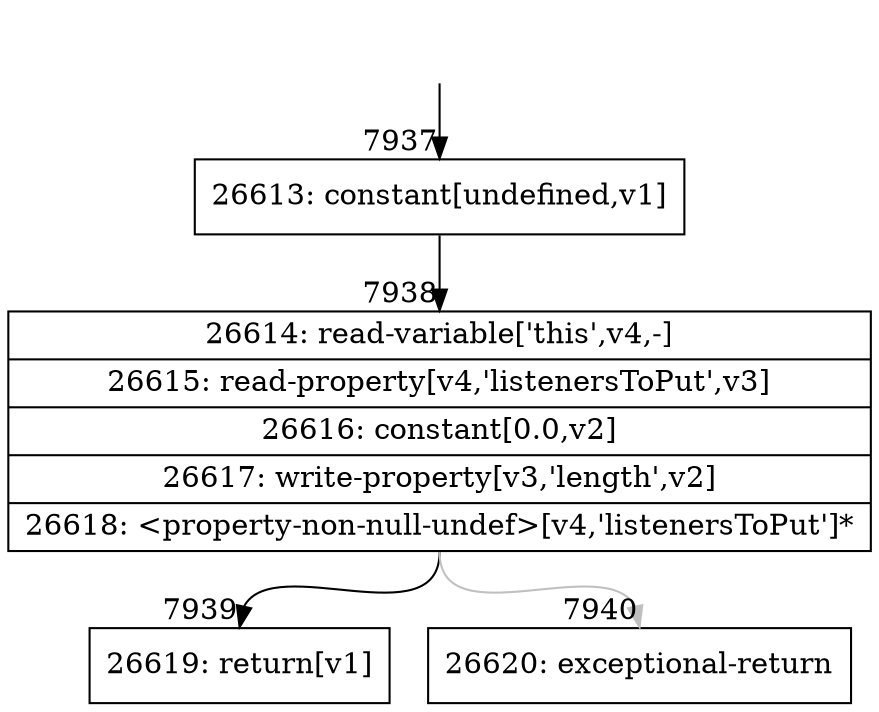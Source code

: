 digraph {
rankdir="TD"
BB_entry567[shape=none,label=""];
BB_entry567 -> BB7937 [tailport=s, headport=n, headlabel="    7937"]
BB7937 [shape=record label="{26613: constant[undefined,v1]}" ] 
BB7937 -> BB7938 [tailport=s, headport=n, headlabel="      7938"]
BB7938 [shape=record label="{26614: read-variable['this',v4,-]|26615: read-property[v4,'listenersToPut',v3]|26616: constant[0.0,v2]|26617: write-property[v3,'length',v2]|26618: \<property-non-null-undef\>[v4,'listenersToPut']*}" ] 
BB7938 -> BB7939 [tailport=s, headport=n, headlabel="      7939"]
BB7938 -> BB7940 [tailport=s, headport=n, color=gray, headlabel="      7940"]
BB7939 [shape=record label="{26619: return[v1]}" ] 
BB7940 [shape=record label="{26620: exceptional-return}" ] 
//#$~ 13902
}
